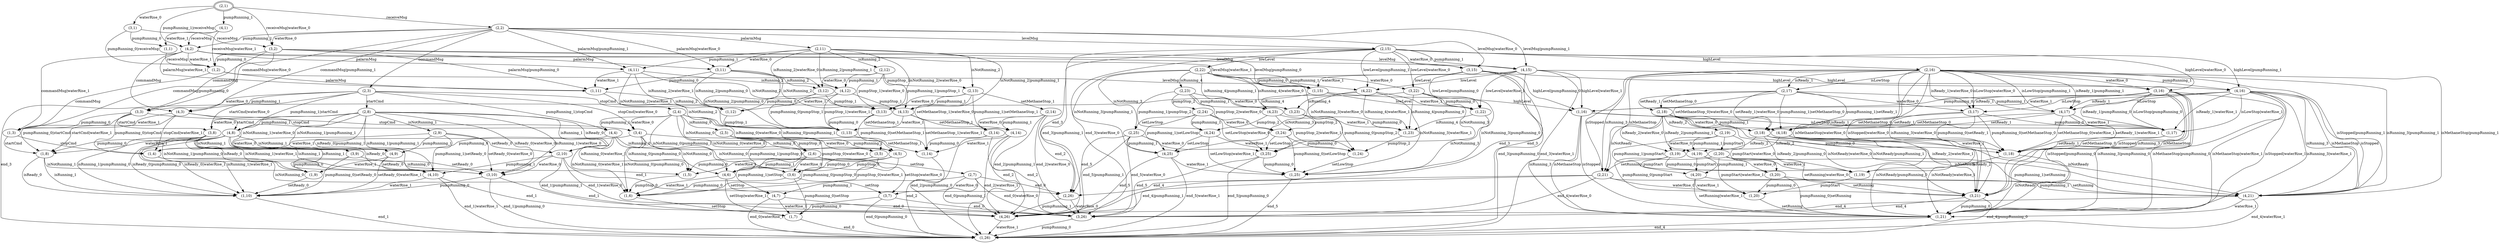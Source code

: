 digraph G {
center = TRUE;
mclimit = 10.0;
nodesep = 0.05;
node [ width=0.25, height=0.25, label="" ];
s0 [ peripheries=2 ];
s0 [label="(2,1)"];
s1 [label="(4,1)"];
s2 [label="(3,1)"];
s3 [label="(2,2)"];
s4 [label="(4,2)"];
s5 [label="(3,2)"];
s6 [label="(1,1)"];
s7 [label="(1,2)"];
s8 [label="(2,15)"];
s9 [label="(2,11)"];
s10 [label="(2,3)"];
s11 [label="(4,15)"];
s12 [label="(4,11)"];
s13 [label="(4,3)"];
s14 [label="(3,15)"];
s15 [label="(3,11)"];
s16 [label="(3,3)"];
s17 [label="(1,15)"];
s18 [label="(1,11)"];
s19 [label="(1,3)"];
s20 [label="(2,22)"];
s21 [label="(2,16)"];
s22 [label="(2,26)"];
s23 [label="(4,22)"];
s24 [label="(4,16)"];
s25 [label="(4,26)"];
s26 [label="(3,22)"];
s27 [label="(3,16)"];
s28 [label="(3,26)"];
s29 [label="(2,13)"];
s30 [label="(2,12)"];
s31 [label="(4,13)"];
s32 [label="(4,12)"];
s33 [label="(3,13)"];
s34 [label="(3,12)"];
s35 [label="(2,8)"];
s36 [label="(2,4)"];
s37 [label="(4,8)"];
s38 [label="(4,4)"];
s39 [label="(3,8)"];
s40 [label="(3,4)"];
s41 [label="(1,22)"];
s42 [label="(1,16)"];
s43 [label="(1,26)"];
s44 [label="(1,13)"];
s45 [label="(1,12)"];
s46 [label="(1,8)"];
s47 [label="(1,4)"];
s48 [label="(2,25)"];
s49 [label="(2,23)"];
s50 [label="(4,25)"];
s51 [label="(4,23)"];
s52 [label="(3,25)"];
s53 [label="(3,23)"];
s54 [label="(2,21)"];
s55 [label="(2,17)"];
s56 [label="(4,21)"];
s57 [label="(4,17)"];
s58 [label="(3,21)"];
s59 [label="(3,17)"];
s60 [label="(1,25)"];
s61 [label="(1,23)"];
s62 [label="(1,21)"];
s63 [label="(1,17)"];
s64 [label="(2,14)"];
s65 [label="(4,14)"];
s66 [label="(3,14)"];
s67 [label="(1,14)"];
s68 [label="(2,10)"];
s69 [label="(2,9)"];
s70 [label="(4,10)"];
s71 [label="(4,9)"];
s72 [label="(3,10)"];
s73 [label="(3,9)"];
s74 [label="(2,6)"];
s75 [label="(2,5)"];
s76 [label="(4,6)"];
s77 [label="(4,5)"];
s78 [label="(3,6)"];
s79 [label="(3,5)"];
s80 [label="(1,10)"];
s81 [label="(1,9)"];
s82 [label="(1,6)"];
s83 [label="(1,5)"];
s84 [label="(2,24)"];
s85 [label="(4,24)"];
s86 [label="(3,24)"];
s87 [label="(1,24)"];
s88 [label="(2,18)"];
s89 [label="(4,18)"];
s90 [label="(3,18)"];
s91 [label="(1,18)"];
s92 [label="(2,7)"];
s93 [label="(4,7)"];
s94 [label="(3,7)"];
s95 [label="(1,7)"];
s96 [label="(2,19)"];
s97 [label="(4,19)"];
s98 [label="(3,19)"];
s99 [label="(1,19)"];
s100 [label="(2,20)"];
s101 [label="(4,20)"];
s102 [label="(3,20)"];
s103 [label="(1,20)"];
s0->s1[label="pumpRunning_1"];
s0->s2[label="waterRise_0"];
s0->s3[label="receiveMsg"];
s0->s4[label="pumpRunning_1|receiveMsg"];
s0->s5[label="receiveMsg|waterRise_0"];
s1->s6[label="waterRise_1"];
s1->s4[label="receiveMsg"];
s1->s7[label="receiveMsg|waterRise_1"];
s2->s6[label="pumpRunning_0"];
s2->s5[label="receiveMsg"];
s2->s7[label="pumpRunning_0|receiveMsg"];
s3->s4[label="pumpRunning_1"];
s3->s5[label="waterRise_0"];
s3->s8[label="levelMsg"];
s3->s9[label="palarmMsg"];
s3->s10[label="commandMsg"];
s3->s11[label="levelMsg|pumpRunning_1"];
s3->s12[label="palarmMsg|pumpRunning_1"];
s3->s13[label="commandMsg|pumpRunning_1"];
s3->s14[label="levelMsg|waterRise_0"];
s3->s15[label="palarmMsg|waterRise_0"];
s3->s16[label="commandMsg|waterRise_0"];
s4->s7[label="waterRise_1"];
s4->s11[label="levelMsg"];
s4->s12[label="palarmMsg"];
s4->s13[label="commandMsg"];
s4->s17[label="levelMsg|waterRise_1"];
s4->s18[label="palarmMsg|waterRise_1"];
s4->s19[label="commandMsg|waterRise_1"];
s5->s7[label="pumpRunning_0"];
s5->s14[label="levelMsg"];
s5->s15[label="palarmMsg"];
s5->s16[label="commandMsg"];
s5->s17[label="levelMsg|pumpRunning_0"];
s5->s18[label="palarmMsg|pumpRunning_0"];
s5->s19[label="commandMsg|pumpRunning_0"];
s6->s7[label="receiveMsg"];
s7->s17[label="levelMsg"];
s7->s18[label="palarmMsg"];
s7->s19[label="commandMsg"];
s8->s11[label="pumpRunning_1"];
s8->s14[label="waterRise_0"];
s8->s20[label="lowLevel"];
s8->s21[label="highLevel"];
s8->s22[label="end_3"];
s8->s23[label="lowLevel|pumpRunning_1"];
s8->s24[label="highLevel|pumpRunning_1"];
s8->s25[label="end_3|pumpRunning_1"];
s8->s26[label="lowLevel|waterRise_0"];
s8->s27[label="highLevel|waterRise_0"];
s8->s28[label="end_3|waterRise_0"];
s9->s12[label="pumpRunning_1"];
s9->s15[label="waterRise_0"];
s9->s29[label="isNotRunning_2"];
s9->s30[label="isRunning_2"];
s9->s31[label="isNotRunning_2|pumpRunning_1"];
s9->s32[label="isRunning_2|pumpRunning_1"];
s9->s33[label="isNotRunning_2|waterRise_0"];
s9->s34[label="isRunning_2|waterRise_0"];
s10->s13[label="pumpRunning_1"];
s10->s16[label="waterRise_0"];
s10->s35[label="startCmd"];
s10->s36[label="stopCmd"];
s10->s37[label="pumpRunning_1|startCmd"];
s10->s38[label="pumpRunning_1|stopCmd"];
s10->s39[label="startCmd|waterRise_0"];
s10->s40[label="stopCmd|waterRise_0"];
s11->s17[label="waterRise_1"];
s11->s23[label="lowLevel"];
s11->s24[label="highLevel"];
s11->s25[label="end_3"];
s11->s41[label="lowLevel|waterRise_1"];
s11->s42[label="highLevel|waterRise_1"];
s11->s43[label="end_3|waterRise_1"];
s12->s18[label="waterRise_1"];
s12->s31[label="isNotRunning_2"];
s12->s32[label="isRunning_2"];
s12->s44[label="isNotRunning_2|waterRise_1"];
s12->s45[label="isRunning_2|waterRise_1"];
s13->s19[label="waterRise_1"];
s13->s37[label="startCmd"];
s13->s38[label="stopCmd"];
s13->s46[label="startCmd|waterRise_1"];
s13->s47[label="stopCmd|waterRise_1"];
s14->s17[label="pumpRunning_0"];
s14->s26[label="lowLevel"];
s14->s27[label="highLevel"];
s14->s28[label="end_3"];
s14->s41[label="lowLevel|pumpRunning_0"];
s14->s42[label="highLevel|pumpRunning_0"];
s14->s43[label="end_3|pumpRunning_0"];
s15->s18[label="pumpRunning_0"];
s15->s33[label="isNotRunning_2"];
s15->s34[label="isRunning_2"];
s15->s44[label="isNotRunning_2|pumpRunning_0"];
s15->s45[label="isRunning_2|pumpRunning_0"];
s16->s19[label="pumpRunning_0"];
s16->s39[label="startCmd"];
s16->s40[label="stopCmd"];
s16->s46[label="pumpRunning_0|startCmd"];
s16->s47[label="pumpRunning_0|stopCmd"];
s17->s41[label="lowLevel"];
s17->s42[label="highLevel"];
s17->s43[label="end_3"];
s18->s44[label="isNotRunning_2"];
s18->s45[label="isRunning_2"];
s19->s46[label="startCmd"];
s19->s47[label="stopCmd"];
s20->s23[label="pumpRunning_1"];
s20->s26[label="waterRise_0"];
s20->s48[label="isNotRunning_3"];
s20->s49[label="isRunning_4"];
s20->s50[label="isNotRunning_3|pumpRunning_1"];
s20->s51[label="isRunning_4|pumpRunning_1"];
s20->s52[label="isNotRunning_3|waterRise_0"];
s20->s53[label="isRunning_4|waterRise_0"];
s21->s24[label="pumpRunning_1"];
s21->s27[label="waterRise_0"];
s21->s54[label="isMethaneStop"];
s21->s54[label="isStopped"];
s21->s54[label="isRunning_3"];
s21->s55[label="isLowStop"];
s21->s55[label="isReady_1"];
s21->s56[label="isMethaneStop|pumpRunning_1"];
s21->s56[label="isStopped|pumpRunning_1"];
s21->s56[label="isRunning_3|pumpRunning_1"];
s21->s57[label="isLowStop|pumpRunning_1"];
s21->s57[label="isReady_1|pumpRunning_1"];
s21->s58[label="isMethaneStop|waterRise_0"];
s21->s58[label="isStopped|waterRise_0"];
s21->s58[label="isRunning_3|waterRise_0"];
s21->s59[label="isLowStop|waterRise_0"];
s21->s59[label="isReady_1|waterRise_0"];
s22->s25[label="pumpRunning_1"];
s22->s28[label="waterRise_0"];
s23->s41[label="waterRise_1"];
s23->s50[label="isNotRunning_3"];
s23->s51[label="isRunning_4"];
s23->s60[label="isNotRunning_3|waterRise_1"];
s23->s61[label="isRunning_4|waterRise_1"];
s24->s42[label="waterRise_1"];
s24->s56[label="isMethaneStop"];
s24->s56[label="isStopped"];
s24->s56[label="isRunning_3"];
s24->s57[label="isLowStop"];
s24->s57[label="isReady_1"];
s24->s62[label="isMethaneStop|waterRise_1"];
s24->s62[label="isStopped|waterRise_1"];
s24->s62[label="isRunning_3|waterRise_1"];
s24->s63[label="isLowStop|waterRise_1"];
s24->s63[label="isReady_1|waterRise_1"];
s25->s43[label="waterRise_1"];
s26->s41[label="pumpRunning_0"];
s26->s52[label="isNotRunning_3"];
s26->s53[label="isRunning_4"];
s26->s60[label="isNotRunning_3|pumpRunning_0"];
s26->s61[label="isRunning_4|pumpRunning_0"];
s27->s42[label="pumpRunning_0"];
s27->s58[label="isMethaneStop"];
s27->s58[label="isStopped"];
s27->s58[label="isRunning_3"];
s27->s59[label="isLowStop"];
s27->s59[label="isReady_1"];
s27->s62[label="isMethaneStop|pumpRunning_0"];
s27->s62[label="isStopped|pumpRunning_0"];
s27->s62[label="isRunning_3|pumpRunning_0"];
s27->s63[label="isLowStop|pumpRunning_0"];
s27->s63[label="isReady_1|pumpRunning_0"];
s28->s43[label="pumpRunning_0"];
s29->s31[label="pumpRunning_1"];
s29->s33[label="waterRise_0"];
s29->s64[label="setMethaneStop_1"];
s29->s65[label="pumpRunning_1|setMethaneStop_1"];
s29->s66[label="setMethaneStop_1|waterRise_0"];
s30->s32[label="pumpRunning_1"];
s30->s34[label="waterRise_0"];
s30->s29[label="pumpStop_1"];
s30->s31[label="pumpRunning_1|pumpStop_1"];
s30->s33[label="pumpStop_1|waterRise_0"];
s31->s44[label="waterRise_1"];
s31->s65[label="setMethaneStop_1"];
s31->s67[label="setMethaneStop_1|waterRise_1"];
s32->s45[label="waterRise_1"];
s32->s31[label="pumpStop_1"];
s32->s44[label="pumpStop_1|waterRise_1"];
s33->s44[label="pumpRunning_0"];
s33->s66[label="setMethaneStop_1"];
s33->s67[label="pumpRunning_0|setMethaneStop_1"];
s34->s45[label="pumpRunning_0"];
s34->s33[label="pumpStop_1"];
s34->s44[label="pumpRunning_0|pumpStop_1"];
s35->s37[label="pumpRunning_1"];
s35->s39[label="waterRise_0"];
s35->s68[label="isReady_0"];
s35->s68[label="isRunning_1"];
s35->s69[label="isNotRunning_1"];
s35->s70[label="isReady_0|pumpRunning_1"];
s35->s70[label="isRunning_1|pumpRunning_1"];
s35->s71[label="isNotRunning_1|pumpRunning_1"];
s35->s72[label="isReady_0|waterRise_0"];
s35->s72[label="isRunning_1|waterRise_0"];
s35->s73[label="isNotRunning_1|waterRise_0"];
s36->s38[label="pumpRunning_1"];
s36->s40[label="waterRise_0"];
s36->s74[label="isNotRunning_0"];
s36->s75[label="isRunning_0"];
s36->s76[label="isNotRunning_0|pumpRunning_1"];
s36->s77[label="isRunning_0|pumpRunning_1"];
s36->s78[label="isNotRunning_0|waterRise_0"];
s36->s79[label="isRunning_0|waterRise_0"];
s37->s46[label="waterRise_1"];
s37->s70[label="isReady_0"];
s37->s70[label="isRunning_1"];
s37->s71[label="isNotRunning_1"];
s37->s80[label="isReady_0|waterRise_1"];
s37->s80[label="isRunning_1|waterRise_1"];
s37->s81[label="isNotRunning_1|waterRise_1"];
s38->s47[label="waterRise_1"];
s38->s76[label="isNotRunning_0"];
s38->s77[label="isRunning_0"];
s38->s82[label="isNotRunning_0|waterRise_1"];
s38->s83[label="isRunning_0|waterRise_1"];
s39->s46[label="pumpRunning_0"];
s39->s72[label="isReady_0"];
s39->s72[label="isRunning_1"];
s39->s73[label="isNotRunning_1"];
s39->s80[label="isReady_0|pumpRunning_0"];
s39->s80[label="isRunning_1|pumpRunning_0"];
s39->s81[label="isNotRunning_1|pumpRunning_0"];
s40->s47[label="pumpRunning_0"];
s40->s78[label="isNotRunning_0"];
s40->s79[label="isRunning_0"];
s40->s82[label="isNotRunning_0|pumpRunning_0"];
s40->s83[label="isRunning_0|pumpRunning_0"];
s41->s60[label="isNotRunning_3"];
s41->s61[label="isRunning_4"];
s42->s62[label="isMethaneStop"];
s42->s62[label="isStopped"];
s42->s62[label="isRunning_3"];
s42->s63[label="isLowStop"];
s42->s63[label="isReady_1"];
s44->s67[label="setMethaneStop_1"];
s45->s44[label="pumpStop_1"];
s46->s80[label="isReady_0"];
s46->s80[label="isRunning_1"];
s46->s81[label="isNotRunning_1"];
s47->s82[label="isNotRunning_0"];
s47->s83[label="isRunning_0"];
s48->s50[label="pumpRunning_1"];
s48->s52[label="waterRise_0"];
s48->s22[label="end_5"];
s48->s25[label="end_5|pumpRunning_1"];
s48->s28[label="end_5|waterRise_0"];
s49->s51[label="pumpRunning_1"];
s49->s53[label="waterRise_0"];
s49->s84[label="pumpStop_2"];
s49->s85[label="pumpRunning_1|pumpStop_2"];
s49->s86[label="pumpStop_2|waterRise_0"];
s50->s60[label="waterRise_1"];
s50->s25[label="end_5"];
s50->s43[label="end_5|waterRise_1"];
s51->s61[label="waterRise_1"];
s51->s85[label="pumpStop_2"];
s51->s87[label="pumpStop_2|waterRise_1"];
s52->s60[label="pumpRunning_0"];
s52->s28[label="end_5"];
s52->s43[label="end_5|pumpRunning_0"];
s53->s61[label="pumpRunning_0"];
s53->s86[label="pumpStop_2"];
s53->s87[label="pumpRunning_0|pumpStop_2"];
s54->s56[label="pumpRunning_1"];
s54->s58[label="waterRise_0"];
s54->s22[label="end_4"];
s54->s25[label="end_4|pumpRunning_1"];
s54->s28[label="end_4|waterRise_0"];
s55->s57[label="pumpRunning_1"];
s55->s59[label="waterRise_0"];
s55->s88[label="setMethaneStop_0"];
s55->s88[label="setReady_1"];
s55->s89[label="pumpRunning_1|setMethaneStop_0"];
s55->s89[label="pumpRunning_1|setReady_1"];
s55->s90[label="setMethaneStop_0|waterRise_0"];
s55->s90[label="setReady_1|waterRise_0"];
s56->s62[label="waterRise_1"];
s56->s25[label="end_4"];
s56->s43[label="end_4|waterRise_1"];
s57->s63[label="waterRise_1"];
s57->s89[label="setMethaneStop_0"];
s57->s89[label="setReady_1"];
s57->s91[label="setMethaneStop_0|waterRise_1"];
s57->s91[label="setReady_1|waterRise_1"];
s58->s62[label="pumpRunning_0"];
s58->s28[label="end_4"];
s58->s43[label="end_4|pumpRunning_0"];
s59->s63[label="pumpRunning_0"];
s59->s90[label="setMethaneStop_0"];
s59->s90[label="setReady_1"];
s59->s91[label="pumpRunning_0|setMethaneStop_0"];
s59->s91[label="pumpRunning_0|setReady_1"];
s60->s43[label="end_5"];
s61->s87[label="pumpStop_2"];
s62->s43[label="end_4"];
s63->s91[label="setMethaneStop_0"];
s63->s91[label="setReady_1"];
s64->s65[label="pumpRunning_1"];
s64->s66[label="waterRise_0"];
s64->s22[label="end_2"];
s64->s25[label="end_2|pumpRunning_1"];
s64->s28[label="end_2|waterRise_0"];
s65->s67[label="waterRise_1"];
s65->s25[label="end_2"];
s65->s43[label="end_2|waterRise_1"];
s66->s67[label="pumpRunning_0"];
s66->s28[label="end_2"];
s66->s43[label="end_2|pumpRunning_0"];
s67->s43[label="end_2"];
s68->s70[label="pumpRunning_1"];
s68->s72[label="waterRise_0"];
s68->s22[label="end_1"];
s68->s25[label="end_1|pumpRunning_1"];
s68->s28[label="end_1|waterRise_0"];
s69->s71[label="pumpRunning_1"];
s69->s73[label="waterRise_0"];
s69->s68[label="setReady_0"];
s69->s70[label="pumpRunning_1|setReady_0"];
s69->s72[label="setReady_0|waterRise_0"];
s70->s80[label="waterRise_1"];
s70->s25[label="end_1"];
s70->s43[label="end_1|waterRise_1"];
s71->s81[label="waterRise_1"];
s71->s70[label="setReady_0"];
s71->s80[label="setReady_0|waterRise_1"];
s72->s80[label="pumpRunning_0"];
s72->s28[label="end_1"];
s72->s43[label="end_1|pumpRunning_0"];
s73->s81[label="pumpRunning_0"];
s73->s72[label="setReady_0"];
s73->s80[label="pumpRunning_0|setReady_0"];
s74->s76[label="pumpRunning_1"];
s74->s78[label="waterRise_0"];
s74->s92[label="setStop"];
s74->s93[label="pumpRunning_1|setStop"];
s74->s94[label="setStop|waterRise_0"];
s75->s77[label="pumpRunning_1"];
s75->s79[label="waterRise_0"];
s75->s74[label="pumpStop_0"];
s75->s76[label="pumpRunning_1|pumpStop_0"];
s75->s78[label="pumpStop_0|waterRise_0"];
s76->s82[label="waterRise_1"];
s76->s93[label="setStop"];
s76->s95[label="setStop|waterRise_1"];
s77->s83[label="waterRise_1"];
s77->s76[label="pumpStop_0"];
s77->s82[label="pumpStop_0|waterRise_1"];
s78->s82[label="pumpRunning_0"];
s78->s94[label="setStop"];
s78->s95[label="pumpRunning_0|setStop"];
s79->s83[label="pumpRunning_0"];
s79->s78[label="pumpStop_0"];
s79->s82[label="pumpRunning_0|pumpStop_0"];
s80->s43[label="end_1"];
s81->s80[label="setReady_0"];
s82->s95[label="setStop"];
s83->s82[label="pumpStop_0"];
s84->s85[label="pumpRunning_1"];
s84->s86[label="waterRise_0"];
s84->s48[label="setLowStop"];
s84->s50[label="pumpRunning_1|setLowStop"];
s84->s52[label="setLowStop|waterRise_0"];
s85->s87[label="waterRise_1"];
s85->s50[label="setLowStop"];
s85->s60[label="setLowStop|waterRise_1"];
s86->s87[label="pumpRunning_0"];
s86->s52[label="setLowStop"];
s86->s60[label="pumpRunning_0|setLowStop"];
s87->s60[label="setLowStop"];
s88->s89[label="pumpRunning_1"];
s88->s90[label="waterRise_0"];
s88->s54[label="isNotReady"];
s88->s96[label="isReady_2"];
s88->s56[label="isNotReady|pumpRunning_1"];
s88->s97[label="isReady_2|pumpRunning_1"];
s88->s58[label="isNotReady|waterRise_0"];
s88->s98[label="isReady_2|waterRise_0"];
s89->s91[label="waterRise_1"];
s89->s56[label="isNotReady"];
s89->s97[label="isReady_2"];
s89->s62[label="isNotReady|waterRise_1"];
s89->s99[label="isReady_2|waterRise_1"];
s90->s91[label="pumpRunning_0"];
s90->s58[label="isNotReady"];
s90->s98[label="isReady_2"];
s90->s62[label="isNotReady|pumpRunning_0"];
s90->s99[label="isReady_2|pumpRunning_0"];
s91->s62[label="isNotReady"];
s91->s99[label="isReady_2"];
s92->s93[label="pumpRunning_1"];
s92->s94[label="waterRise_0"];
s92->s22[label="end_0"];
s92->s25[label="end_0|pumpRunning_1"];
s92->s28[label="end_0|waterRise_0"];
s93->s95[label="waterRise_1"];
s93->s25[label="end_0"];
s93->s43[label="end_0|waterRise_1"];
s94->s95[label="pumpRunning_0"];
s94->s28[label="end_0"];
s94->s43[label="end_0|pumpRunning_0"];
s95->s43[label="end_0"];
s96->s97[label="pumpRunning_1"];
s96->s98[label="waterRise_0"];
s96->s100[label="pumpStart"];
s96->s101[label="pumpRunning_1|pumpStart"];
s96->s102[label="pumpStart|waterRise_0"];
s97->s99[label="waterRise_1"];
s97->s101[label="pumpStart"];
s97->s103[label="pumpStart|waterRise_1"];
s98->s99[label="pumpRunning_0"];
s98->s102[label="pumpStart"];
s98->s103[label="pumpRunning_0|pumpStart"];
s99->s103[label="pumpStart"];
s100->s101[label="pumpRunning_1"];
s100->s102[label="waterRise_0"];
s100->s54[label="setRunning"];
s100->s56[label="pumpRunning_1|setRunning"];
s100->s58[label="setRunning|waterRise_0"];
s101->s103[label="waterRise_1"];
s101->s56[label="setRunning"];
s101->s62[label="setRunning|waterRise_1"];
s102->s103[label="pumpRunning_0"];
s102->s58[label="setRunning"];
s102->s62[label="pumpRunning_0|setRunning"];
s103->s62[label="setRunning"];
}
